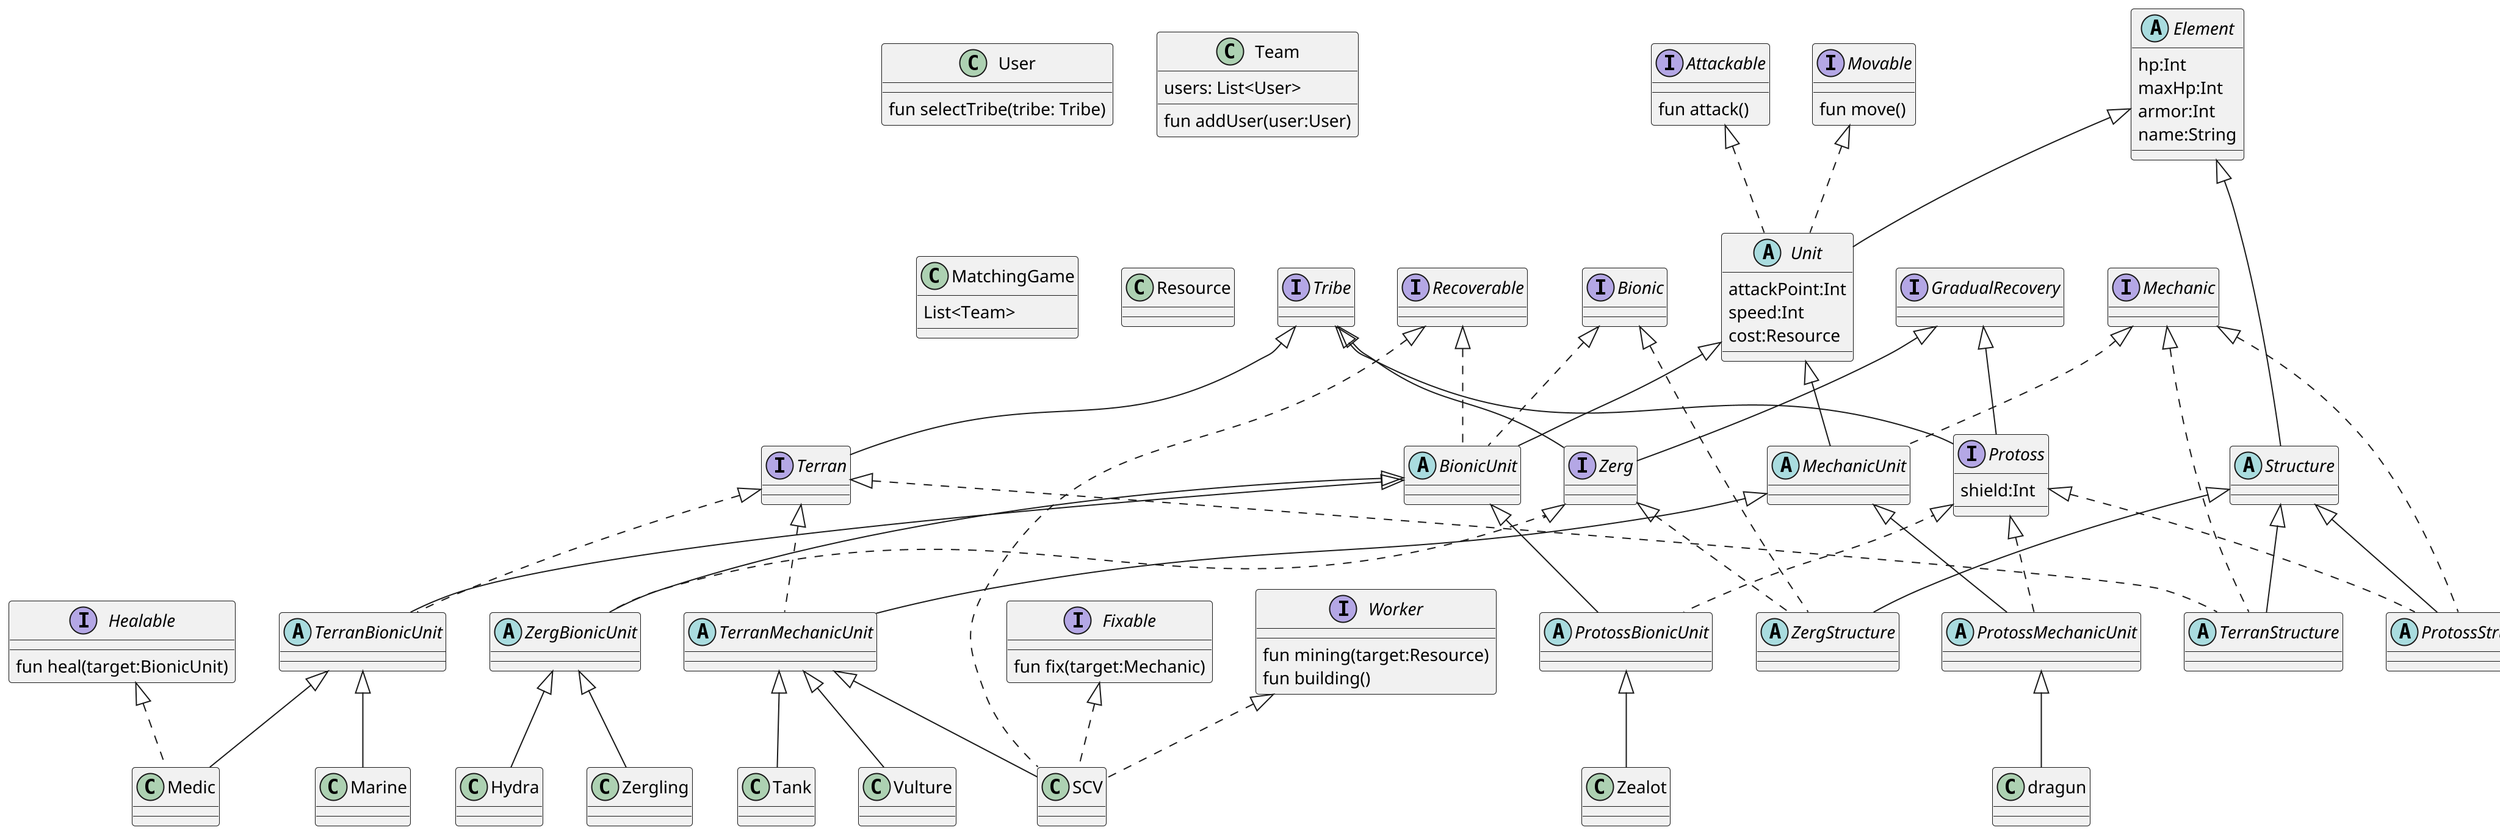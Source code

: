 @startuml
'https://plantuml.com/class-diagram
scale 2

'종족
interface Tribe
interface Terran implements Tribe
interface Zerg implements Tribe, GradualRecovery
interface Protoss implements Tribe, GradualRecovery{
   shield:Int
}

interface Fixable{
    fun fix(target:Mechanic)
}
interface Healable{
    fun heal(target:BionicUnit)
}

interface Recoverable

interface Worker{
    fun mining(target:Resource)
    fun building()
}

interface Mechanic
interface Bionic

interface Attackable{
    fun attack()
}

interface Movable{
    fun move()
}

interface GradualRecovery{
}

class User{
    fun selectTribe(tribe: Tribe)
}

class Team{
    users: List<User>
    fun addUser(user:User)
}

class MatchingGame{
    List<Team>
}

abstract class Element{
    hp:Int
    maxHp:Int
    armor:Int
    name:String
}
'유닛
abstract class Unit extends Element implements Attackable, Movable{
    attackPoint:Int
    speed:Int
    cost:Resource
}
'바이오닉 유닛
abstract class BionicUnit extends Unit implements Bionic, Recoverable
abstract class TerranBionicUnit extends BionicUnit implements Terran
abstract class ProtossBionicUnit extends BionicUnit implements Protoss
abstract class ZergBionicUnit extends BionicUnit implements Zerg
'메카닉 유닛
abstract class MechanicUnit extends Unit implements Mechanic
abstract class TerranMechanicUnit extends MechanicUnit implements Terran
abstract class ProtossMechanicUnit extends MechanicUnit implements Protoss

'테란 유닛
class Marine extends TerranBionicUnit
class Tank extends TerranMechanicUnit
class SCV extends TerranMechanicUnit implements Fixable, Worker, Recoverable
class Vulture extends TerranMechanicUnit
class Medic extends TerranBionicUnit implements Healable

class Resource

'저그 유닛
class Zergling extends ZergBionicUnit
class Hydra extends ZergBionicUnit

'플토 유닛
class Zealot extends ProtossBionicUnit
class dragun extends ProtossMechanicUnit


'건물
abstract class Structure extends Element
abstract class TerranStructure extends Structure implements Mechanic, Terran
abstract class ZergStructure extends Structure implements Bionic, Zerg
abstract class ProtossStructure extends Structure implements Mechanic, Protoss


@enduml